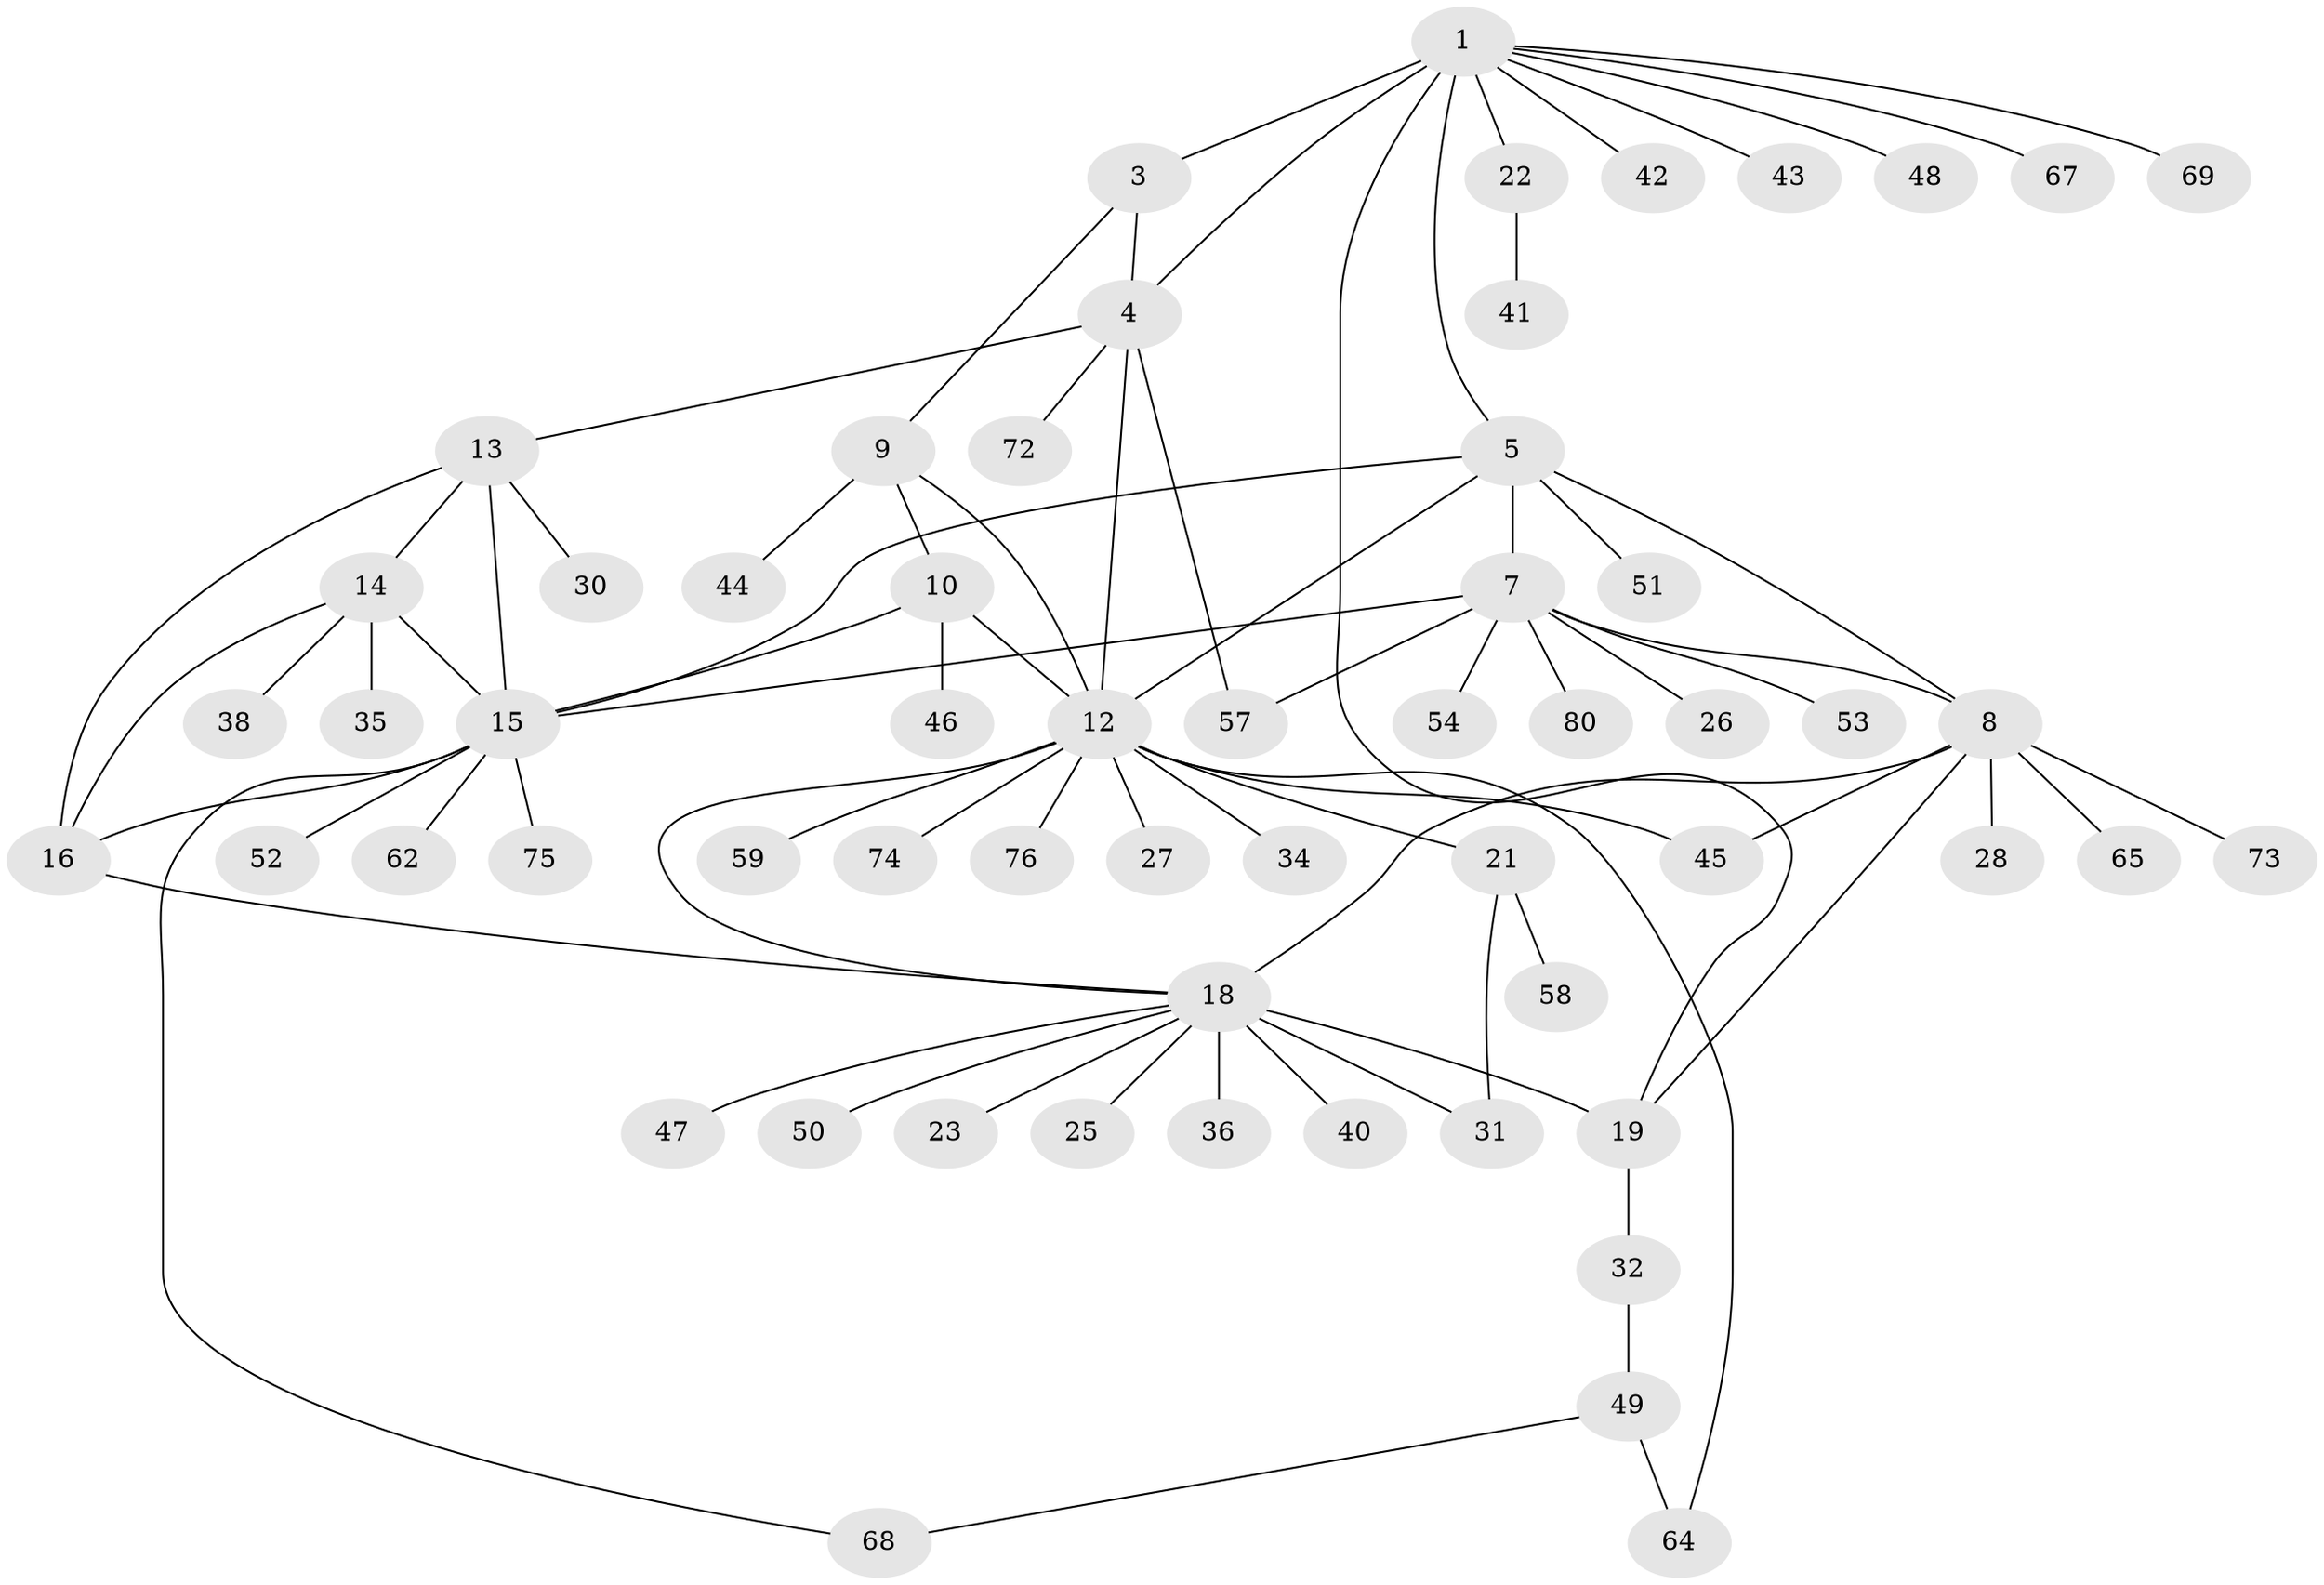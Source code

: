 // original degree distribution, {8: 0.025, 6: 0.0625, 4: 0.0875, 5: 0.05, 10: 0.025, 13: 0.0125, 7: 0.0125, 9: 0.0125, 2: 0.175, 1: 0.525, 3: 0.0125}
// Generated by graph-tools (version 1.1) at 2025/11/02/27/25 16:11:36]
// undirected, 59 vertices, 78 edges
graph export_dot {
graph [start="1"]
  node [color=gray90,style=filled];
  1 [super="+2"];
  3;
  4 [super="+33"];
  5 [super="+6"];
  7 [super="+39"];
  8 [super="+17"];
  9 [super="+61"];
  10 [super="+11"];
  12 [super="+29"];
  13 [super="+60"];
  14 [super="+24"];
  15 [super="+37"];
  16;
  18 [super="+20"];
  19;
  21 [super="+55"];
  22;
  23;
  25 [super="+66"];
  26;
  27;
  28;
  30 [super="+79"];
  31;
  32;
  34 [super="+63"];
  35 [super="+78"];
  36;
  38;
  40;
  41;
  42;
  43;
  44;
  45 [super="+56"];
  46;
  47 [super="+70"];
  48;
  49 [super="+77"];
  50;
  51;
  52;
  53;
  54;
  57;
  58;
  59;
  62;
  64;
  65;
  67;
  68;
  69 [super="+71"];
  72;
  73;
  74;
  75;
  76;
  80;
  1 -- 3 [weight=2];
  1 -- 4 [weight=2];
  1 -- 5;
  1 -- 19;
  1 -- 42;
  1 -- 67;
  1 -- 69;
  1 -- 48;
  1 -- 22;
  1 -- 43;
  3 -- 4;
  3 -- 9;
  4 -- 13;
  4 -- 57;
  4 -- 72;
  4 -- 12 [weight=2];
  5 -- 7 [weight=2];
  5 -- 8 [weight=2];
  5 -- 15;
  5 -- 51;
  5 -- 12;
  7 -- 8;
  7 -- 26;
  7 -- 53;
  7 -- 54;
  7 -- 57;
  7 -- 80;
  7 -- 15;
  8 -- 65;
  8 -- 18 [weight=2];
  8 -- 19;
  8 -- 73;
  8 -- 28;
  8 -- 45;
  9 -- 10 [weight=2];
  9 -- 12;
  9 -- 44;
  10 -- 12 [weight=2];
  10 -- 46;
  10 -- 15;
  12 -- 21;
  12 -- 27;
  12 -- 34;
  12 -- 45;
  12 -- 59;
  12 -- 76;
  12 -- 64;
  12 -- 74;
  12 -- 18;
  13 -- 14;
  13 -- 15;
  13 -- 16;
  13 -- 30;
  14 -- 15;
  14 -- 16;
  14 -- 35;
  14 -- 38;
  15 -- 16;
  15 -- 52;
  15 -- 62;
  15 -- 68;
  15 -- 75;
  16 -- 18;
  18 -- 19 [weight=2];
  18 -- 40;
  18 -- 50;
  18 -- 36;
  18 -- 47;
  18 -- 23;
  18 -- 25;
  18 -- 31;
  19 -- 32;
  21 -- 31;
  21 -- 58;
  22 -- 41;
  32 -- 49;
  49 -- 64;
  49 -- 68;
}
